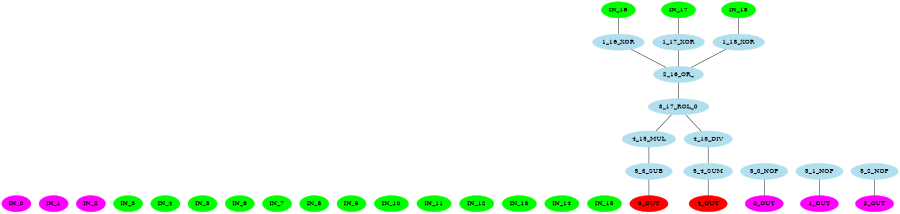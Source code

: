 digraph EACircuit {
rankdir=BT;
edge [dir=none];
size="6,6";
ordering=out;
node [color=magenta, style=filled];
"IN_0";
"IN_1";
"IN_2";
node [color=green, style=filled];
"IN_3";
"IN_4";
"IN_5";
"IN_6";
"IN_7";
"IN_8";
"IN_9";
"IN_10";
"IN_11";
"IN_12";
"IN_13";
"IN_14";
"IN_15";
"IN_16";
"IN_17";
"IN_18";
node [color=lightblue2, style=filled];
{ rank=same; "1_16_XOR"; "1_17_XOR"; "1_18_XOR"; }
"1_16_XOR" -> "IN_16";
"1_17_XOR" -> "IN_17";
"1_18_XOR" -> "IN_18";
node [color=lightblue2, style=filled];
{ rank=same; "2_16_OR_"; }
"2_16_OR_" -> "1_16_XOR";
"2_16_OR_" -> "1_17_XOR";
"2_16_OR_" -> "1_18_XOR";
node [color=lightblue2, style=filled];
{ rank=same; "3_17_ROL_0"; }
"3_17_ROL_0" -> "2_16_OR_";
node [color=lightblue2, style=filled];
{ rank=same; "4_15_MUL"; "4_18_DIV"; }
"4_15_MUL" -> "3_17_ROL_0";
"4_18_DIV" -> "3_17_ROL_0";
node [color=lightblue2, style=filled];
{ rank=same; "5_0_NOP"; "5_1_NOP"; "5_2_NOP"; "5_3_SUB"; "5_4_SUM"; }
"5_3_SUB" -> "4_15_MUL";
"5_4_SUM" -> "4_18_DIV";
node [color=magenta];
"0_OUT" -> "5_0_NOP";
"1_OUT" -> "5_1_NOP";
"2_OUT" -> "5_2_NOP";
node [color=red];
"3_OUT" -> "5_3_SUB";
"4_OUT" -> "5_4_SUM";
}